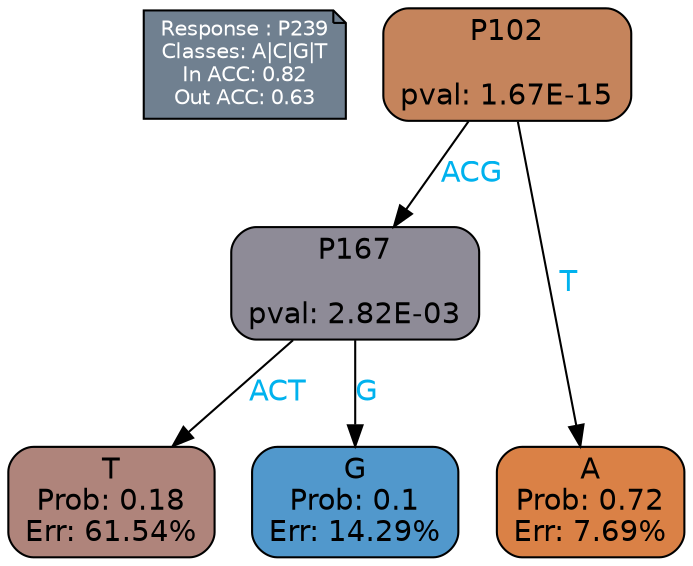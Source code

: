 digraph Tree {
node [shape=box, style="filled, rounded", color="black", fontname=helvetica] ;
graph [ranksep=equally, splines=polylines, bgcolor=transparent, dpi=600] ;
edge [fontname=helvetica] ;
LEGEND [label="Response : P239
Classes: A|C|G|T
In ACC: 0.82
Out ACC: 0.63
",shape=note,align=left,style=filled,fillcolor="slategray",fontcolor="white",fontsize=10];1 [label="P102

pval: 1.67E-15", fillcolor="#c5845c"] ;
2 [label="P167

pval: 2.82E-03", fillcolor="#8e8b97"] ;
3 [label="T
Prob: 0.18
Err: 61.54%", fillcolor="#af847b"] ;
4 [label="G
Prob: 0.1
Err: 14.29%", fillcolor="#5198cc"] ;
5 [label="A
Prob: 0.72
Err: 7.69%", fillcolor="#da8146"] ;
1 -> 2 [label="ACG",fontcolor=deepskyblue2] ;
1 -> 5 [label="T",fontcolor=deepskyblue2] ;
2 -> 3 [label="ACT",fontcolor=deepskyblue2] ;
2 -> 4 [label="G",fontcolor=deepskyblue2] ;
{rank = same; 3;4;5;}{rank = same; LEGEND;1;}}